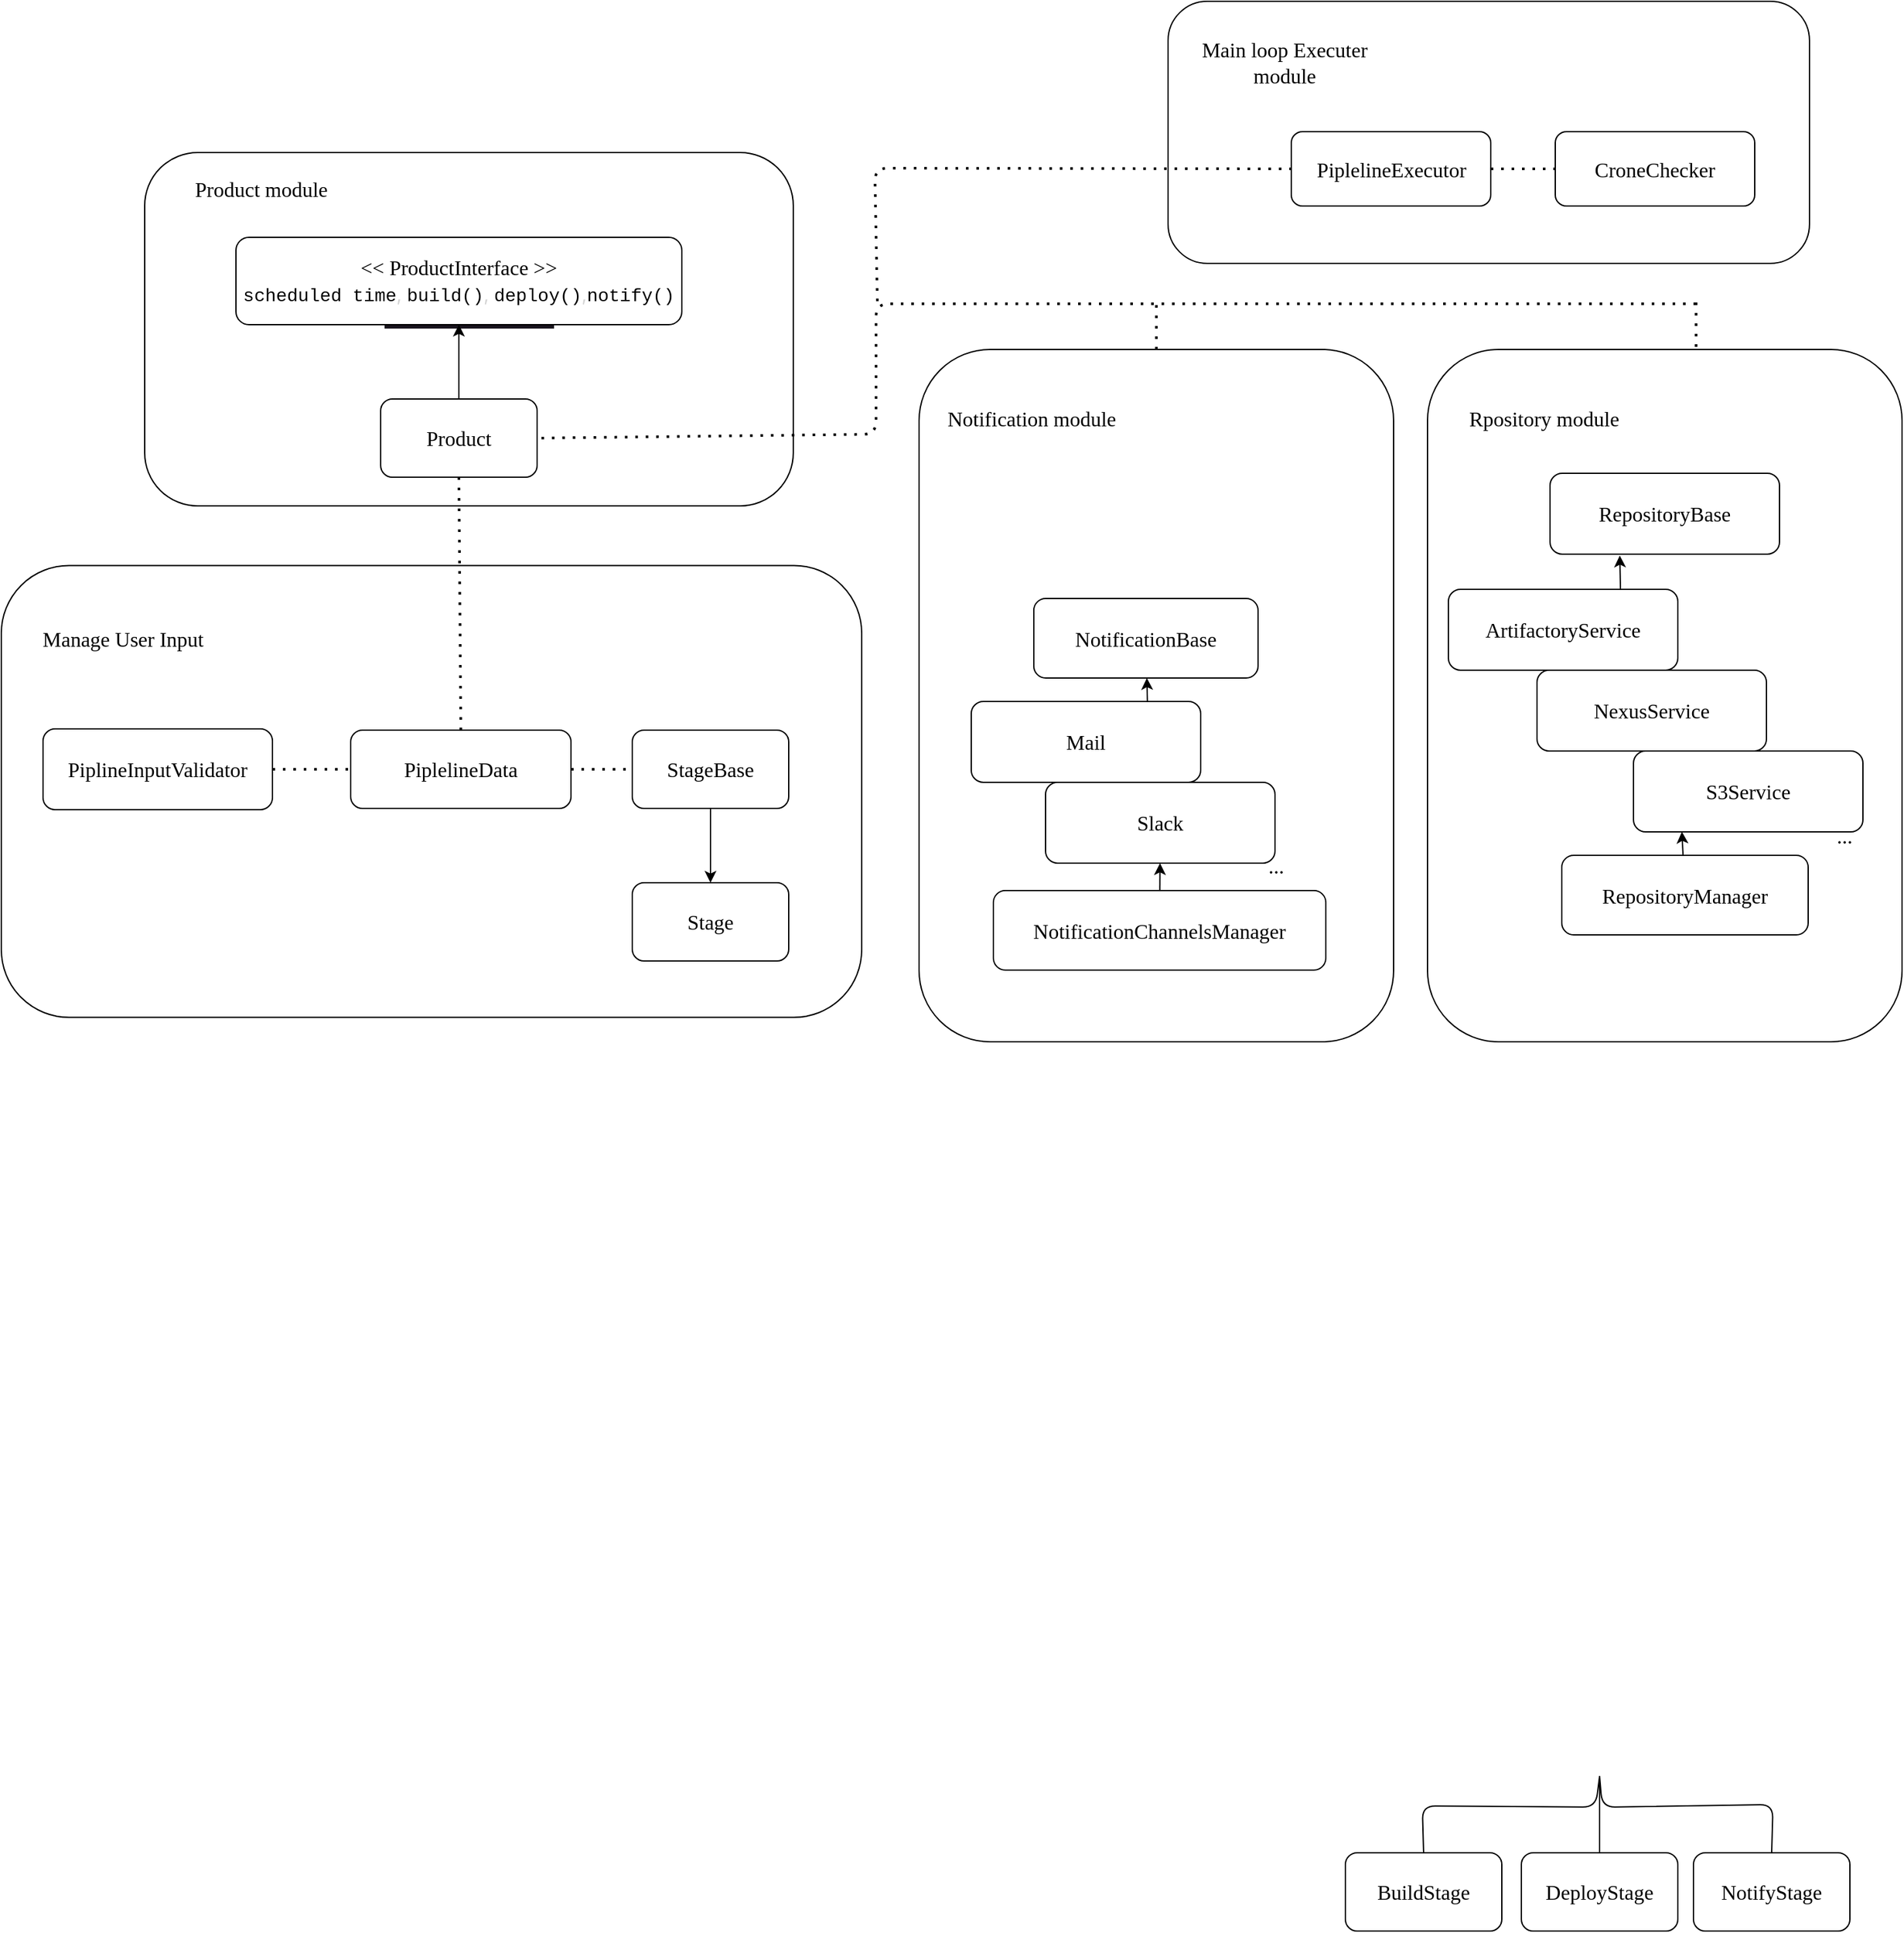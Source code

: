 <mxfile>
    <diagram id="qJaaLJhAhCjAOBSElgC0" name="Page-1">
        <mxGraphModel dx="2065" dy="989" grid="0" gridSize="10" guides="1" tooltips="1" connect="1" arrows="1" fold="1" page="0" pageScale="1" pageWidth="827" pageHeight="583" math="0" shadow="0">
            <root>
                <mxCell id="0"/>
                <mxCell id="1" parent="0"/>
                <mxCell id="15" value="NotifyStage" style="rounded=1;whiteSpace=wrap;html=1;fontFamily=Comic Sans MS;fontSize=16;" parent="1" vertex="1">
                    <mxGeometry x="838" y="1144" width="120" height="60" as="geometry"/>
                </mxCell>
                <mxCell id="16" value="DeployStage" style="rounded=1;whiteSpace=wrap;html=1;fontFamily=Comic Sans MS;fontSize=16;" parent="1" vertex="1">
                    <mxGeometry x="706" y="1144" width="120" height="60" as="geometry"/>
                </mxCell>
                <mxCell id="17" value="BuildStage" style="rounded=1;whiteSpace=wrap;html=1;fontFamily=Comic Sans MS;fontSize=16;" parent="1" vertex="1">
                    <mxGeometry x="571" y="1144" width="120" height="60" as="geometry"/>
                </mxCell>
                <mxCell id="28" value="" style="endArrow=none;html=1;fontFamily=Comic Sans MS;fontSize=16;exitX=0.5;exitY=0;exitDx=0;exitDy=0;entryX=0.5;entryY=1;entryDx=0;entryDy=0;" parent="1" source="17" edge="1">
                    <mxGeometry width="50" height="50" relative="1" as="geometry">
                        <mxPoint x="616" y="1138" as="sourcePoint"/>
                        <mxPoint x="766" y="1085" as="targetPoint"/>
                        <Array as="points">
                            <mxPoint x="630" y="1108"/>
                            <mxPoint x="763" y="1109"/>
                        </Array>
                    </mxGeometry>
                </mxCell>
                <mxCell id="30" value="" style="endArrow=none;html=1;fontFamily=Comic Sans MS;fontSize=16;exitX=0.5;exitY=0;exitDx=0;exitDy=0;entryX=0.5;entryY=1;entryDx=0;entryDy=0;" parent="1" source="15" edge="1">
                    <mxGeometry width="50" height="50" relative="1" as="geometry">
                        <mxPoint x="878" y="1099" as="sourcePoint"/>
                        <mxPoint x="766" y="1085" as="targetPoint"/>
                        <Array as="points">
                            <mxPoint x="899" y="1107"/>
                            <mxPoint x="768" y="1109"/>
                        </Array>
                    </mxGeometry>
                </mxCell>
                <mxCell id="31" value="" style="endArrow=none;html=1;fontFamily=Comic Sans MS;fontSize=16;entryX=0.5;entryY=1;entryDx=0;entryDy=0;exitX=0.5;exitY=0;exitDx=0;exitDy=0;" parent="1" source="16" edge="1">
                    <mxGeometry width="50" height="50" relative="1" as="geometry">
                        <mxPoint x="748" y="1298" as="sourcePoint"/>
                        <mxPoint x="766" y="1085" as="targetPoint"/>
                    </mxGeometry>
                </mxCell>
                <mxCell id="83" value="" style="rounded=1;whiteSpace=wrap;html=1;" parent="1" vertex="1">
                    <mxGeometry x="-460" y="156.75" width="660" height="346.5" as="geometry"/>
                </mxCell>
                <mxCell id="84" value="PiplelineData" style="rounded=1;whiteSpace=wrap;html=1;fontFamily=Comic Sans MS;fontSize=16;" parent="1" vertex="1">
                    <mxGeometry x="-192" y="283" width="169" height="60" as="geometry"/>
                </mxCell>
                <mxCell id="85" value="" style="edgeStyle=none;html=1;" parent="1" source="86" target="90" edge="1">
                    <mxGeometry relative="1" as="geometry"/>
                </mxCell>
                <mxCell id="86" value="StageBase" style="rounded=1;whiteSpace=wrap;html=1;fontFamily=Comic Sans MS;fontSize=16;" parent="1" vertex="1">
                    <mxGeometry x="24" y="283" width="120" height="60" as="geometry"/>
                </mxCell>
                <mxCell id="87" value="" style="endArrow=none;dashed=1;html=1;dashPattern=1 3;strokeWidth=2;fontFamily=Comic Sans MS;fontSize=16;exitX=1;exitY=0.5;exitDx=0;exitDy=0;entryX=0;entryY=0.5;entryDx=0;entryDy=0;" parent="1" source="84" target="86" edge="1">
                    <mxGeometry width="50" height="50" relative="1" as="geometry">
                        <mxPoint x="19" y="306" as="sourcePoint"/>
                        <mxPoint x="69" y="256" as="targetPoint"/>
                    </mxGeometry>
                </mxCell>
                <mxCell id="88" value="PiplineInputValidator" style="rounded=1;whiteSpace=wrap;html=1;fontFamily=Comic Sans MS;fontSize=16;" parent="1" vertex="1">
                    <mxGeometry x="-428" y="282" width="176" height="62" as="geometry"/>
                </mxCell>
                <mxCell id="89" value="" style="endArrow=none;dashed=1;html=1;dashPattern=1 3;strokeWidth=2;fontFamily=Comic Sans MS;fontSize=16;exitX=1;exitY=0.5;exitDx=0;exitDy=0;entryX=0;entryY=0.5;entryDx=0;entryDy=0;" parent="1" source="88" target="84" edge="1">
                    <mxGeometry width="50" height="50" relative="1" as="geometry">
                        <mxPoint x="-296" y="304" as="sourcePoint"/>
                        <mxPoint x="-179" y="304" as="targetPoint"/>
                    </mxGeometry>
                </mxCell>
                <mxCell id="90" value="Stage" style="rounded=1;whiteSpace=wrap;html=1;fontFamily=Comic Sans MS;fontSize=16;" parent="1" vertex="1">
                    <mxGeometry x="24" y="400" width="120" height="60" as="geometry"/>
                </mxCell>
                <mxCell id="91" value="&lt;font style=&quot;font-size: 16px;&quot; face=&quot;Comic Sans MS&quot;&gt;Manage User Input&lt;/font&gt;" style="text;html=1;strokeColor=none;fillColor=none;align=center;verticalAlign=middle;whiteSpace=wrap;rounded=0;" parent="1" vertex="1">
                    <mxGeometry x="-456" y="197.5" width="179" height="30" as="geometry"/>
                </mxCell>
                <mxCell id="96" value="" style="rounded=1;whiteSpace=wrap;html=1;" parent="1" vertex="1">
                    <mxGeometry x="634" y="-9" width="364" height="531" as="geometry"/>
                </mxCell>
                <mxCell id="97" style="edgeStyle=none;html=1;entryX=0.211;entryY=0.998;entryDx=0;entryDy=0;entryPerimeter=0;fontFamily=Comic Sans MS;fontSize=16;" parent="1" source="98" target="103" edge="1">
                    <mxGeometry relative="1" as="geometry"/>
                </mxCell>
                <mxCell id="98" value="RepositoryManager" style="rounded=1;whiteSpace=wrap;html=1;fontFamily=Comic Sans MS;fontSize=16;" parent="1" vertex="1">
                    <mxGeometry x="737" y="379" width="189" height="61" as="geometry"/>
                </mxCell>
                <mxCell id="99" value="RepositoryBase" style="rounded=1;whiteSpace=wrap;html=1;fontFamily=Comic Sans MS;fontSize=16;" parent="1" vertex="1">
                    <mxGeometry x="728" y="86" width="176" height="62" as="geometry"/>
                </mxCell>
                <mxCell id="100" value="" style="edgeStyle=none;html=1;fontFamily=Comic Sans MS;fontSize=16;exitX=0.75;exitY=0;exitDx=0;exitDy=0;entryX=0.304;entryY=1.017;entryDx=0;entryDy=0;entryPerimeter=0;" parent="1" source="101" target="99" edge="1">
                    <mxGeometry relative="1" as="geometry"/>
                </mxCell>
                <mxCell id="101" value="ArtifactoryService" style="rounded=1;whiteSpace=wrap;html=1;fontFamily=Comic Sans MS;fontSize=16;" parent="1" vertex="1">
                    <mxGeometry x="650" y="175" width="176" height="62" as="geometry"/>
                </mxCell>
                <mxCell id="102" value="NexusService" style="rounded=1;whiteSpace=wrap;html=1;fontFamily=Comic Sans MS;fontSize=16;" parent="1" vertex="1">
                    <mxGeometry x="718" y="237" width="176" height="62" as="geometry"/>
                </mxCell>
                <mxCell id="103" value="S3Service" style="rounded=1;whiteSpace=wrap;html=1;fontFamily=Comic Sans MS;fontSize=16;" parent="1" vertex="1">
                    <mxGeometry x="792" y="299" width="176" height="62" as="geometry"/>
                </mxCell>
                <mxCell id="104" value="..." style="text;html=1;strokeColor=none;fillColor=none;align=center;verticalAlign=middle;whiteSpace=wrap;rounded=0;fontFamily=Comic Sans MS;fontSize=16;" parent="1" vertex="1">
                    <mxGeometry x="924" y="349" width="60" height="30" as="geometry"/>
                </mxCell>
                <mxCell id="105" value="&lt;font face=&quot;Comic Sans MS&quot;&gt;&lt;span style=&quot;font-size: 16px;&quot;&gt;Rpository module&lt;/span&gt;&lt;/font&gt;" style="text;html=1;strokeColor=none;fillColor=none;align=center;verticalAlign=middle;whiteSpace=wrap;rounded=0;" parent="1" vertex="1">
                    <mxGeometry x="634" y="29" width="179" height="30" as="geometry"/>
                </mxCell>
                <mxCell id="106" value="" style="rounded=1;whiteSpace=wrap;html=1;arcSize=15;" parent="1" vertex="1">
                    <mxGeometry x="244" y="-9" width="364" height="531" as="geometry"/>
                </mxCell>
                <mxCell id="107" value="" style="edgeStyle=none;html=1;fontFamily=Comic Sans MS;fontSize=16;" parent="1" source="108" target="112" edge="1">
                    <mxGeometry relative="1" as="geometry"/>
                </mxCell>
                <mxCell id="108" value="NotificationChannelsManager" style="rounded=1;whiteSpace=wrap;html=1;fontFamily=Comic Sans MS;fontSize=16;" parent="1" vertex="1">
                    <mxGeometry x="301" y="406" width="255" height="61" as="geometry"/>
                </mxCell>
                <mxCell id="109" value="NotificationBase" style="rounded=1;whiteSpace=wrap;html=1;fontFamily=Comic Sans MS;fontSize=16;" parent="1" vertex="1">
                    <mxGeometry x="332" y="182" width="172" height="61" as="geometry"/>
                </mxCell>
                <mxCell id="110" value="" style="edgeStyle=none;html=1;fontFamily=Comic Sans MS;fontSize=16;exitX=0.768;exitY=0.016;exitDx=0;exitDy=0;exitPerimeter=0;" parent="1" source="111" target="109" edge="1">
                    <mxGeometry relative="1" as="geometry"/>
                </mxCell>
                <mxCell id="111" value="Mail" style="rounded=1;whiteSpace=wrap;html=1;fontFamily=Comic Sans MS;fontSize=16;" parent="1" vertex="1">
                    <mxGeometry x="284" y="261" width="176" height="62" as="geometry"/>
                </mxCell>
                <mxCell id="112" value="Slack" style="rounded=1;whiteSpace=wrap;html=1;fontFamily=Comic Sans MS;fontSize=16;" parent="1" vertex="1">
                    <mxGeometry x="341" y="323" width="176" height="62" as="geometry"/>
                </mxCell>
                <mxCell id="113" value="..." style="text;html=1;strokeColor=none;fillColor=none;align=center;verticalAlign=middle;whiteSpace=wrap;rounded=0;fontFamily=Comic Sans MS;fontSize=16;" parent="1" vertex="1">
                    <mxGeometry x="488" y="372" width="60" height="30" as="geometry"/>
                </mxCell>
                <mxCell id="114" value="&lt;font face=&quot;Comic Sans MS&quot;&gt;&lt;span style=&quot;font-size: 16px;&quot;&gt;Notification module&lt;/span&gt;&lt;/font&gt;" style="text;html=1;strokeColor=none;fillColor=none;align=center;verticalAlign=middle;whiteSpace=wrap;rounded=0;" parent="1" vertex="1">
                    <mxGeometry x="241" y="29" width="179" height="30" as="geometry"/>
                </mxCell>
                <mxCell id="115" value="&#10;&lt;span style=&quot;color: rgb(240, 240, 240); font-family: &amp;quot;Comic Sans MS&amp;quot;; font-size: 16px; font-style: normal; font-variant-ligatures: normal; font-variant-caps: normal; font-weight: 400; letter-spacing: normal; orphans: 2; text-align: center; text-indent: 0px; text-transform: none; widows: 2; word-spacing: 0px; -webkit-text-stroke-width: 0px; background-color: rgb(24, 20, 29); text-decoration-thickness: initial; text-decoration-style: initial; text-decoration-color: initial; float: none; display: inline !important;&quot;&gt;Notification module&lt;/span&gt;&#10;&#10;" style="rounded=1;whiteSpace=wrap;html=1;fontFamily=Comic Sans MS;fontSize=16;" parent="1" vertex="1">
                    <mxGeometry x="-350" y="-160" width="497.5" height="271" as="geometry"/>
                </mxCell>
                <mxCell id="118" value="" style="edgeStyle=none;html=1;" parent="1" source="119" target="120" edge="1">
                    <mxGeometry relative="1" as="geometry"/>
                </mxCell>
                <mxCell id="119" value="Product" style="rounded=1;whiteSpace=wrap;html=1;fontFamily=Comic Sans MS;fontSize=16;" parent="1" vertex="1">
                    <mxGeometry x="-169" y="29" width="120" height="60" as="geometry"/>
                </mxCell>
                <mxCell id="120" value="&amp;lt;&amp;lt; ProductInterface &amp;gt;&amp;gt;&lt;br&gt;&lt;code style=&quot;font-family: var(--vscode-editor-font-family, &amp;quot;SF Mono&amp;quot;, Monaco, Menlo, Consolas, &amp;quot;Ubuntu Mono&amp;quot;, &amp;quot;Liberation Mono&amp;quot;, &amp;quot;DejaVu Sans Mono&amp;quot;, &amp;quot;Courier New&amp;quot;, monospace); font-size: 14px; line-height: 1.357em; text-align: left;&quot;&gt;scheduled time&lt;/code&gt;&lt;span style=&quot;color: rgb(212, 212, 212); font-family: -apple-system, BlinkMacSystemFont, &amp;quot;Segoe WPC&amp;quot;, &amp;quot;Segoe UI&amp;quot;, system-ui, Ubuntu, &amp;quot;Droid Sans&amp;quot;, sans-serif; font-size: 14px; text-align: left;&quot;&gt;,&amp;nbsp;&lt;/span&gt;&lt;code style=&quot;font-family: var(--vscode-editor-font-family, &amp;quot;SF Mono&amp;quot;, Monaco, Menlo, Consolas, &amp;quot;Ubuntu Mono&amp;quot;, &amp;quot;Liberation Mono&amp;quot;, &amp;quot;DejaVu Sans Mono&amp;quot;, &amp;quot;Courier New&amp;quot;, monospace); font-size: 14px; line-height: 1.357em; text-align: left;&quot;&gt;build()&lt;/code&gt;&lt;span style=&quot;color: rgb(212, 212, 212); font-family: -apple-system, BlinkMacSystemFont, &amp;quot;Segoe WPC&amp;quot;, &amp;quot;Segoe UI&amp;quot;, system-ui, Ubuntu, &amp;quot;Droid Sans&amp;quot;, sans-serif; font-size: 14px; text-align: left;&quot;&gt;,&amp;nbsp;&lt;/span&gt;&lt;code style=&quot;font-family: var(--vscode-editor-font-family, &amp;quot;SF Mono&amp;quot;, Monaco, Menlo, Consolas, &amp;quot;Ubuntu Mono&amp;quot;, &amp;quot;Liberation Mono&amp;quot;, &amp;quot;DejaVu Sans Mono&amp;quot;, &amp;quot;Courier New&amp;quot;, monospace); font-size: 14px; line-height: 1.357em; text-align: left;&quot;&gt;deploy()&lt;/code&gt;&lt;span style=&quot;color: rgb(212, 212, 212); font-family: -apple-system, BlinkMacSystemFont, &amp;quot;Segoe WPC&amp;quot;, &amp;quot;Segoe UI&amp;quot;, system-ui, Ubuntu, &amp;quot;Droid Sans&amp;quot;, sans-serif; font-size: 14px; text-align: left;&quot;&gt;,&lt;/span&gt;&lt;code style=&quot;font-family: var(--vscode-editor-font-family, &amp;quot;SF Mono&amp;quot;, Monaco, Menlo, Consolas, &amp;quot;Ubuntu Mono&amp;quot;, &amp;quot;Liberation Mono&amp;quot;, &amp;quot;DejaVu Sans Mono&amp;quot;, &amp;quot;Courier New&amp;quot;, monospace); font-size: 14px; line-height: 1.357em; text-align: left;&quot;&gt;notify()&lt;/code&gt;" style="rounded=1;whiteSpace=wrap;html=1;fontFamily=Comic Sans MS;fontSize=16;" parent="1" vertex="1">
                    <mxGeometry x="-280" y="-95" width="342" height="67" as="geometry"/>
                </mxCell>
                <mxCell id="121" value="" style="endArrow=none;dashed=1;html=1;dashPattern=1 3;strokeWidth=2;fontFamily=Comic Sans MS;fontSize=16;exitX=0.5;exitY=0;exitDx=0;exitDy=0;entryX=0.5;entryY=1;entryDx=0;entryDy=0;" parent="1" target="119" edge="1">
                    <mxGeometry width="50" height="50" relative="1" as="geometry">
                        <mxPoint x="-107.5" y="283" as="sourcePoint"/>
                        <mxPoint x="-107.5" y="124" as="targetPoint"/>
                    </mxGeometry>
                </mxCell>
                <mxCell id="123" value="" style="rounded=1;whiteSpace=wrap;html=1;fontFamily=Comic Sans MS;fontSize=16;" parent="1" vertex="1">
                    <mxGeometry x="435" y="-276" width="492" height="201" as="geometry"/>
                </mxCell>
                <mxCell id="124" value="PiplelineExecutor" style="rounded=1;whiteSpace=wrap;html=1;fontFamily=Comic Sans MS;fontSize=16;" parent="1" vertex="1">
                    <mxGeometry x="529.5" y="-176" width="153" height="57" as="geometry"/>
                </mxCell>
                <mxCell id="125" value="&lt;font face=&quot;Comic Sans MS&quot;&gt;&lt;span style=&quot;font-size: 16px;&quot;&gt;Product module&lt;/span&gt;&lt;/font&gt;" style="text;html=1;strokeColor=none;fillColor=none;align=center;verticalAlign=middle;whiteSpace=wrap;rounded=0;" parent="1" vertex="1">
                    <mxGeometry x="-350" y="-147" width="179" height="30" as="geometry"/>
                </mxCell>
                <mxCell id="126" value="&lt;font face=&quot;Comic Sans MS&quot;&gt;&lt;span style=&quot;font-size: 16px;&quot;&gt;Main loop Executer module&lt;/span&gt;&lt;/font&gt;" style="text;html=1;strokeColor=none;fillColor=none;align=center;verticalAlign=middle;whiteSpace=wrap;rounded=0;" parent="1" vertex="1">
                    <mxGeometry x="435" y="-244" width="179" height="30" as="geometry"/>
                </mxCell>
                <mxCell id="136" value="" style="endArrow=none;dashed=1;html=1;dashPattern=1 3;strokeWidth=2;fontFamily=Comic Sans MS;fontSize=16;entryX=1;entryY=0.5;entryDx=0;entryDy=0;" parent="1" target="119" edge="1">
                    <mxGeometry width="50" height="50" relative="1" as="geometry">
                        <mxPoint x="840" y="-44" as="sourcePoint"/>
                        <mxPoint x="-99.65" y="111" as="targetPoint"/>
                        <Array as="points">
                            <mxPoint x="211" y="-44"/>
                            <mxPoint x="211" y="56"/>
                        </Array>
                    </mxGeometry>
                </mxCell>
                <mxCell id="137" value="" style="endArrow=none;dashed=1;html=1;dashPattern=1 3;strokeWidth=2;fontFamily=Comic Sans MS;fontSize=16;exitX=0.5;exitY=0;exitDx=0;exitDy=0;" parent="1" source="106" edge="1">
                    <mxGeometry width="50" height="50" relative="1" as="geometry">
                        <mxPoint x="386" y="-25.06" as="sourcePoint"/>
                        <mxPoint x="426" y="-43" as="targetPoint"/>
                    </mxGeometry>
                </mxCell>
                <mxCell id="138" value="" style="endArrow=none;dashed=1;html=1;dashPattern=1 3;strokeWidth=2;fontFamily=Comic Sans MS;fontSize=16;exitX=0.5;exitY=0;exitDx=0;exitDy=0;" parent="1" edge="1">
                    <mxGeometry width="50" height="50" relative="1" as="geometry">
                        <mxPoint x="840.0" y="-11" as="sourcePoint"/>
                        <mxPoint x="840.0" y="-45" as="targetPoint"/>
                    </mxGeometry>
                </mxCell>
                <mxCell id="140" value="" style="endArrow=none;dashed=1;html=1;dashPattern=1 3;strokeWidth=2;fontFamily=Comic Sans MS;fontSize=16;entryX=0;entryY=0.5;entryDx=0;entryDy=0;" parent="1" target="124" edge="1">
                    <mxGeometry width="50" height="50" relative="1" as="geometry">
                        <mxPoint x="212" y="-46" as="sourcePoint"/>
                        <mxPoint x="455" y="-135" as="targetPoint"/>
                        <Array as="points">
                            <mxPoint x="210" y="-148"/>
                        </Array>
                    </mxGeometry>
                </mxCell>
                <mxCell id="142" value="CroneChecker" style="rounded=1;whiteSpace=wrap;html=1;fontFamily=Comic Sans MS;fontSize=16;" vertex="1" parent="1">
                    <mxGeometry x="732" y="-176" width="153" height="57" as="geometry"/>
                </mxCell>
                <mxCell id="143" value="" style="endArrow=none;dashed=1;html=1;dashPattern=1 3;strokeWidth=2;fontFamily=Comic Sans MS;fontSize=16;exitX=1;exitY=0.5;exitDx=0;exitDy=0;entryX=0;entryY=0.5;entryDx=0;entryDy=0;" edge="1" parent="1" source="124" target="142">
                    <mxGeometry width="50" height="50" relative="1" as="geometry">
                        <mxPoint x="687" y="-147" as="sourcePoint"/>
                        <mxPoint x="734" y="-147" as="targetPoint"/>
                    </mxGeometry>
                </mxCell>
            </root>
        </mxGraphModel>
    </diagram>
</mxfile>